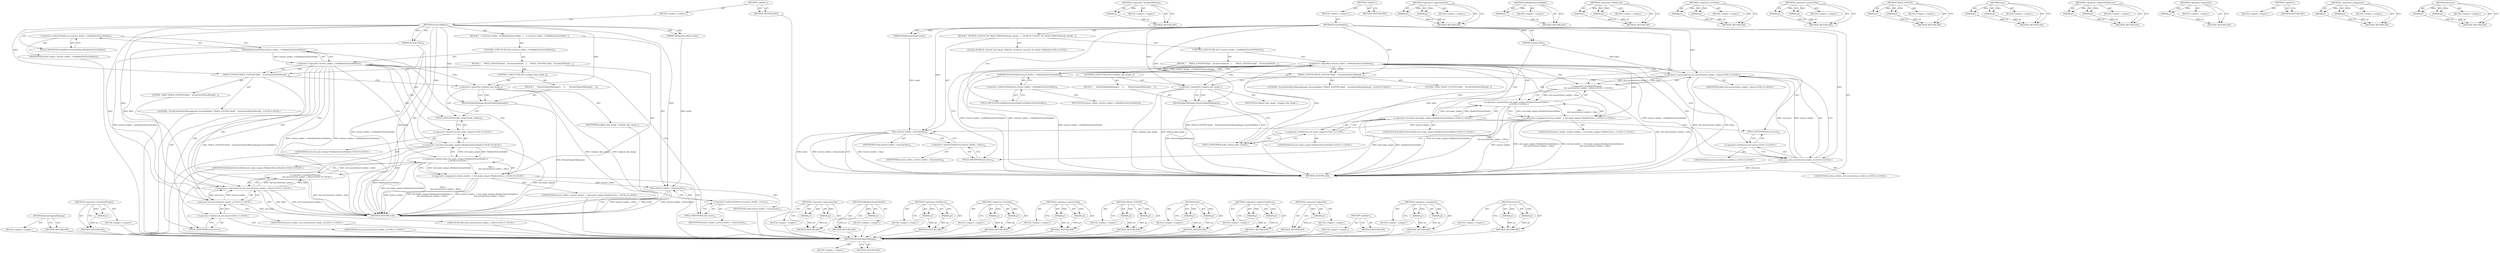 digraph "std.move" {
vulnerable_89 [label=<(METHOD,RetainOriginalSkImage)>];
vulnerable_90 [label=<(BLOCK,&lt;empty&gt;,&lt;empty&gt;)>];
vulnerable_91 [label=<(METHOD_RETURN,ANY)>];
vulnerable_112 [label=<(METHOD,&lt;operator&gt;.bracketedPrimary)>];
vulnerable_113 [label=<(PARAM,p1)>];
vulnerable_114 [label=<(BLOCK,&lt;empty&gt;,&lt;empty&gt;)>];
vulnerable_115 [label=<(METHOD_RETURN,ANY)>];
vulnerable_6 [label=<(METHOD,&lt;global&gt;)<SUB>1</SUB>>];
vulnerable_7 [label=<(BLOCK,&lt;empty&gt;,&lt;empty&gt;)<SUB>1</SUB>>];
vulnerable_8 [label=<(METHOD,EnsureMailbox)<SUB>1</SUB>>];
vulnerable_9 [label=<(PARAM,MailboxSyncMode mode)<SUB>1</SUB>>];
vulnerable_10 [label=<(PARAM,GLenum filter)<SUB>2</SUB>>];
vulnerable_11 [label=<(BLOCK,{
   if (!texture_holder_-&gt;IsMailboxTextureHold...,{
   if (!texture_holder_-&gt;IsMailboxTextureHold...)<SUB>2</SUB>>];
vulnerable_12 [label=<(CONTROL_STRUCTURE,IF,if (!texture_holder_-&gt;IsMailboxTextureHolder()))<SUB>3</SUB>>];
vulnerable_13 [label=<(&lt;operator&gt;.logicalNot,!texture_holder_-&gt;IsMailboxTextureHolder())<SUB>3</SUB>>];
vulnerable_14 [label=<(IsMailboxTextureHolder,texture_holder_-&gt;IsMailboxTextureHolder())<SUB>3</SUB>>];
vulnerable_15 [label=<(&lt;operator&gt;.indirectFieldAccess,texture_holder_-&gt;IsMailboxTextureHolder)<SUB>3</SUB>>];
vulnerable_16 [label=<(IDENTIFIER,texture_holder_,texture_holder_-&gt;IsMailboxTextureHolder())<SUB>3</SUB>>];
vulnerable_17 [label=<(FIELD_IDENTIFIER,IsMailboxTextureHolder,IsMailboxTextureHolder)<SUB>3</SUB>>];
vulnerable_18 [label=<(BLOCK,{
     TRACE_EVENT0(&quot;blink&quot;, &quot;AcceleratedStatic...,{
     TRACE_EVENT0(&quot;blink&quot;, &quot;AcceleratedStatic...)<SUB>3</SUB>>];
vulnerable_19 [label=<(TRACE_EVENT0,TRACE_EVENT0(&quot;blink&quot;, &quot;AcceleratedStaticBitmapI...)<SUB>4</SUB>>];
vulnerable_20 [label=<(LITERAL,&quot;blink&quot;,TRACE_EVENT0(&quot;blink&quot;, &quot;AcceleratedStaticBitmapI...)<SUB>4</SUB>>];
vulnerable_21 [label="<(LITERAL,&quot;AcceleratedStaticBitmapImage::EnsureMailbox&quot;,TRACE_EVENT0(&quot;blink&quot;, &quot;AcceleratedStaticBitmapI...)<SUB>4</SUB>>"];
vulnerable_22 [label=<(CONTROL_STRUCTURE,IF,if (!original_skia_image_))<SUB>6</SUB>>];
vulnerable_23 [label=<(&lt;operator&gt;.logicalNot,!original_skia_image_)<SUB>6</SUB>>];
vulnerable_24 [label=<(IDENTIFIER,original_skia_image_,!original_skia_image_)<SUB>6</SUB>>];
vulnerable_25 [label=<(BLOCK,{
      RetainOriginalSkImage();
    },{
      RetainOriginalSkImage();
    })<SUB>6</SUB>>];
vulnerable_26 [label=<(RetainOriginalSkImage,RetainOriginalSkImage())<SUB>7</SUB>>];
vulnerable_27 [label="<(&lt;operator&gt;.assignment,texture_holder_ = std::make_unique&lt;MailboxTextu...)<SUB>10</SUB>>"];
vulnerable_28 [label="<(IDENTIFIER,texture_holder_,texture_holder_ = std::make_unique&lt;MailboxTextu...)<SUB>10</SUB>>"];
vulnerable_29 [label="<(&lt;operator&gt;.greaterThan,std::make_unique&lt;MailboxTextureHolder&gt;(
       ...)<SUB>10</SUB>>"];
vulnerable_30 [label="<(&lt;operator&gt;.lessThan,std::make_unique&lt;MailboxTextureHolder)<SUB>10</SUB>>"];
vulnerable_31 [label="<(&lt;operator&gt;.fieldAccess,std::make_unique)<SUB>10</SUB>>"];
vulnerable_32 [label="<(IDENTIFIER,std,std::make_unique&lt;MailboxTextureHolder)<SUB>10</SUB>>"];
vulnerable_33 [label=<(FIELD_IDENTIFIER,make_unique,make_unique)<SUB>10</SUB>>];
vulnerable_34 [label="<(IDENTIFIER,MailboxTextureHolder,std::make_unique&lt;MailboxTextureHolder)<SUB>10</SUB>>"];
vulnerable_35 [label="<(&lt;operator&gt;.bracketedPrimary,(
        std::move(texture_holder_), filter))<SUB>10</SUB>>"];
vulnerable_36 [label="<(&lt;operator&gt;.expressionList,std::move(texture_holder_), filter)<SUB>11</SUB>>"];
vulnerable_37 [label="<(std.move,std::move(texture_holder_))<SUB>11</SUB>>"];
vulnerable_38 [label="<(&lt;operator&gt;.fieldAccess,std::move)<SUB>11</SUB>>"];
vulnerable_39 [label="<(IDENTIFIER,std,std::move(texture_holder_))<SUB>11</SUB>>"];
vulnerable_40 [label=<(FIELD_IDENTIFIER,move,move)<SUB>11</SUB>>];
vulnerable_41 [label="<(IDENTIFIER,texture_holder_,std::move(texture_holder_))<SUB>11</SUB>>"];
vulnerable_42 [label="<(IDENTIFIER,filter,std::move(texture_holder_), filter)<SUB>11</SUB>>"];
vulnerable_43 [label=<(Sync,texture_holder_-&gt;Sync(mode))<SUB>13</SUB>>];
vulnerable_44 [label=<(&lt;operator&gt;.indirectFieldAccess,texture_holder_-&gt;Sync)<SUB>13</SUB>>];
vulnerable_45 [label=<(IDENTIFIER,texture_holder_,texture_holder_-&gt;Sync(mode))<SUB>13</SUB>>];
vulnerable_46 [label=<(FIELD_IDENTIFIER,Sync,Sync)<SUB>13</SUB>>];
vulnerable_47 [label=<(IDENTIFIER,mode,texture_holder_-&gt;Sync(mode))<SUB>13</SUB>>];
vulnerable_48 [label=<(METHOD_RETURN,void)<SUB>1</SUB>>];
vulnerable_50 [label=<(METHOD_RETURN,ANY)<SUB>1</SUB>>];
vulnerable_116 [label=<(METHOD,&lt;operator&gt;.expressionList)>];
vulnerable_117 [label=<(PARAM,p1)>];
vulnerable_118 [label=<(PARAM,p2)>];
vulnerable_119 [label=<(BLOCK,&lt;empty&gt;,&lt;empty&gt;)>];
vulnerable_120 [label=<(METHOD_RETURN,ANY)>];
vulnerable_75 [label=<(METHOD,IsMailboxTextureHolder)>];
vulnerable_76 [label=<(PARAM,p1)>];
vulnerable_77 [label=<(BLOCK,&lt;empty&gt;,&lt;empty&gt;)>];
vulnerable_78 [label=<(METHOD_RETURN,ANY)>];
vulnerable_107 [label=<(METHOD,&lt;operator&gt;.fieldAccess)>];
vulnerable_108 [label=<(PARAM,p1)>];
vulnerable_109 [label=<(PARAM,p2)>];
vulnerable_110 [label=<(BLOCK,&lt;empty&gt;,&lt;empty&gt;)>];
vulnerable_111 [label=<(METHOD_RETURN,ANY)>];
vulnerable_102 [label=<(METHOD,&lt;operator&gt;.lessThan)>];
vulnerable_103 [label=<(PARAM,p1)>];
vulnerable_104 [label=<(PARAM,p2)>];
vulnerable_105 [label=<(BLOCK,&lt;empty&gt;,&lt;empty&gt;)>];
vulnerable_106 [label=<(METHOD_RETURN,ANY)>];
vulnerable_97 [label=<(METHOD,&lt;operator&gt;.greaterThan)>];
vulnerable_98 [label=<(PARAM,p1)>];
vulnerable_99 [label=<(PARAM,p2)>];
vulnerable_100 [label=<(BLOCK,&lt;empty&gt;,&lt;empty&gt;)>];
vulnerable_101 [label=<(METHOD_RETURN,ANY)>];
vulnerable_84 [label=<(METHOD,TRACE_EVENT0)>];
vulnerable_85 [label=<(PARAM,p1)>];
vulnerable_86 [label=<(PARAM,p2)>];
vulnerable_87 [label=<(BLOCK,&lt;empty&gt;,&lt;empty&gt;)>];
vulnerable_88 [label=<(METHOD_RETURN,ANY)>];
vulnerable_126 [label=<(METHOD,Sync)>];
vulnerable_127 [label=<(PARAM,p1)>];
vulnerable_128 [label=<(PARAM,p2)>];
vulnerable_129 [label=<(BLOCK,&lt;empty&gt;,&lt;empty&gt;)>];
vulnerable_130 [label=<(METHOD_RETURN,ANY)>];
vulnerable_79 [label=<(METHOD,&lt;operator&gt;.indirectFieldAccess)>];
vulnerable_80 [label=<(PARAM,p1)>];
vulnerable_81 [label=<(PARAM,p2)>];
vulnerable_82 [label=<(BLOCK,&lt;empty&gt;,&lt;empty&gt;)>];
vulnerable_83 [label=<(METHOD_RETURN,ANY)>];
vulnerable_71 [label=<(METHOD,&lt;operator&gt;.logicalNot)>];
vulnerable_72 [label=<(PARAM,p1)>];
vulnerable_73 [label=<(BLOCK,&lt;empty&gt;,&lt;empty&gt;)>];
vulnerable_74 [label=<(METHOD_RETURN,ANY)>];
vulnerable_65 [label=<(METHOD,&lt;global&gt;)<SUB>1</SUB>>];
vulnerable_66 [label=<(BLOCK,&lt;empty&gt;,&lt;empty&gt;)>];
vulnerable_67 [label=<(METHOD_RETURN,ANY)>];
vulnerable_92 [label=<(METHOD,&lt;operator&gt;.assignment)>];
vulnerable_93 [label=<(PARAM,p1)>];
vulnerable_94 [label=<(PARAM,p2)>];
vulnerable_95 [label=<(BLOCK,&lt;empty&gt;,&lt;empty&gt;)>];
vulnerable_96 [label=<(METHOD_RETURN,ANY)>];
vulnerable_121 [label=<(METHOD,std.move)>];
vulnerable_122 [label=<(PARAM,p1)>];
vulnerable_123 [label=<(PARAM,p2)>];
vulnerable_124 [label=<(BLOCK,&lt;empty&gt;,&lt;empty&gt;)>];
vulnerable_125 [label=<(METHOD_RETURN,ANY)>];
fixed_92 [label=<(METHOD,RetainOriginalSkImage)>];
fixed_93 [label=<(BLOCK,&lt;empty&gt;,&lt;empty&gt;)>];
fixed_94 [label=<(METHOD_RETURN,ANY)>];
fixed_115 [label=<(METHOD,&lt;operator&gt;.bracketedPrimary)>];
fixed_116 [label=<(PARAM,p1)>];
fixed_117 [label=<(BLOCK,&lt;empty&gt;,&lt;empty&gt;)>];
fixed_118 [label=<(METHOD_RETURN,ANY)>];
fixed_6 [label=<(METHOD,&lt;global&gt;)<SUB>1</SUB>>];
fixed_7 [label=<(BLOCK,&lt;empty&gt;,&lt;empty&gt;)<SUB>1</SUB>>];
fixed_8 [label=<(METHOD,EnsureMailbox)<SUB>1</SUB>>];
fixed_9 [label=<(PARAM,MailboxSyncMode mode)<SUB>1</SUB>>];
fixed_10 [label=<(PARAM,GLenum filter)<SUB>2</SUB>>];
fixed_11 [label=<(BLOCK,{
  DCHECK_CALLED_ON_VALID_THREAD(thread_checke...,{
  DCHECK_CALLED_ON_VALID_THREAD(thread_checke...)<SUB>2</SUB>>];
fixed_12 [label="<(LOCAL,DCHECK_CALLED_ON_VALID_THREAD : DCHECK_CALLED_ON_VALID_THREAD)<SUB>3</SUB>>"];
fixed_13 [label=<(CONTROL_STRUCTURE,IF,if (!texture_holder_-&gt;IsMailboxTextureHolder()))<SUB>4</SUB>>];
fixed_14 [label=<(&lt;operator&gt;.logicalNot,!texture_holder_-&gt;IsMailboxTextureHolder())<SUB>4</SUB>>];
fixed_15 [label=<(IsMailboxTextureHolder,texture_holder_-&gt;IsMailboxTextureHolder())<SUB>4</SUB>>];
fixed_16 [label=<(&lt;operator&gt;.indirectFieldAccess,texture_holder_-&gt;IsMailboxTextureHolder)<SUB>4</SUB>>];
fixed_17 [label=<(IDENTIFIER,texture_holder_,texture_holder_-&gt;IsMailboxTextureHolder())<SUB>4</SUB>>];
fixed_18 [label=<(FIELD_IDENTIFIER,IsMailboxTextureHolder,IsMailboxTextureHolder)<SUB>4</SUB>>];
fixed_19 [label=<(BLOCK,{
     TRACE_EVENT0(&quot;blink&quot;, &quot;AcceleratedStatic...,{
     TRACE_EVENT0(&quot;blink&quot;, &quot;AcceleratedStatic...)<SUB>4</SUB>>];
fixed_20 [label=<(TRACE_EVENT0,TRACE_EVENT0(&quot;blink&quot;, &quot;AcceleratedStaticBitmapI...)<SUB>5</SUB>>];
fixed_21 [label=<(LITERAL,&quot;blink&quot;,TRACE_EVENT0(&quot;blink&quot;, &quot;AcceleratedStaticBitmapI...)<SUB>5</SUB>>];
fixed_22 [label="<(LITERAL,&quot;AcceleratedStaticBitmapImage::EnsureMailbox&quot;,TRACE_EVENT0(&quot;blink&quot;, &quot;AcceleratedStaticBitmapI...)<SUB>5</SUB>>"];
fixed_23 [label=<(CONTROL_STRUCTURE,IF,if (!original_skia_image_))<SUB>7</SUB>>];
fixed_24 [label=<(&lt;operator&gt;.logicalNot,!original_skia_image_)<SUB>7</SUB>>];
fixed_25 [label=<(IDENTIFIER,original_skia_image_,!original_skia_image_)<SUB>7</SUB>>];
fixed_26 [label=<(BLOCK,{
      RetainOriginalSkImage();
    },{
      RetainOriginalSkImage();
    })<SUB>7</SUB>>];
fixed_27 [label=<(RetainOriginalSkImage,RetainOriginalSkImage())<SUB>8</SUB>>];
fixed_28 [label="<(&lt;operator&gt;.assignment,texture_holder_ = std::make_unique&lt;MailboxTextu...)<SUB>11</SUB>>"];
fixed_29 [label="<(IDENTIFIER,texture_holder_,texture_holder_ = std::make_unique&lt;MailboxTextu...)<SUB>11</SUB>>"];
fixed_30 [label="<(&lt;operator&gt;.greaterThan,std::make_unique&lt;MailboxTextureHolder&gt;(
       ...)<SUB>11</SUB>>"];
fixed_31 [label="<(&lt;operator&gt;.lessThan,std::make_unique&lt;MailboxTextureHolder)<SUB>11</SUB>>"];
fixed_32 [label="<(&lt;operator&gt;.fieldAccess,std::make_unique)<SUB>11</SUB>>"];
fixed_33 [label="<(IDENTIFIER,std,std::make_unique&lt;MailboxTextureHolder)<SUB>11</SUB>>"];
fixed_34 [label=<(FIELD_IDENTIFIER,make_unique,make_unique)<SUB>11</SUB>>];
fixed_35 [label="<(IDENTIFIER,MailboxTextureHolder,std::make_unique&lt;MailboxTextureHolder)<SUB>11</SUB>>"];
fixed_36 [label="<(&lt;operator&gt;.bracketedPrimary,(
        std::move(texture_holder_), filter))<SUB>11</SUB>>"];
fixed_37 [label="<(&lt;operator&gt;.expressionList,std::move(texture_holder_), filter)<SUB>12</SUB>>"];
fixed_38 [label="<(std.move,std::move(texture_holder_))<SUB>12</SUB>>"];
fixed_39 [label="<(&lt;operator&gt;.fieldAccess,std::move)<SUB>12</SUB>>"];
fixed_40 [label="<(IDENTIFIER,std,std::move(texture_holder_))<SUB>12</SUB>>"];
fixed_41 [label=<(FIELD_IDENTIFIER,move,move)<SUB>12</SUB>>];
fixed_42 [label="<(IDENTIFIER,texture_holder_,std::move(texture_holder_))<SUB>12</SUB>>"];
fixed_43 [label="<(IDENTIFIER,filter,std::move(texture_holder_), filter)<SUB>12</SUB>>"];
fixed_44 [label=<(Sync,texture_holder_-&gt;Sync(mode))<SUB>14</SUB>>];
fixed_45 [label=<(&lt;operator&gt;.indirectFieldAccess,texture_holder_-&gt;Sync)<SUB>14</SUB>>];
fixed_46 [label=<(IDENTIFIER,texture_holder_,texture_holder_-&gt;Sync(mode))<SUB>14</SUB>>];
fixed_47 [label=<(FIELD_IDENTIFIER,Sync,Sync)<SUB>14</SUB>>];
fixed_48 [label=<(IDENTIFIER,mode,texture_holder_-&gt;Sync(mode))<SUB>14</SUB>>];
fixed_49 [label=<(METHOD_RETURN,void)<SUB>1</SUB>>];
fixed_51 [label=<(METHOD_RETURN,ANY)<SUB>1</SUB>>];
fixed_119 [label=<(METHOD,&lt;operator&gt;.expressionList)>];
fixed_120 [label=<(PARAM,p1)>];
fixed_121 [label=<(PARAM,p2)>];
fixed_122 [label=<(BLOCK,&lt;empty&gt;,&lt;empty&gt;)>];
fixed_123 [label=<(METHOD_RETURN,ANY)>];
fixed_78 [label=<(METHOD,IsMailboxTextureHolder)>];
fixed_79 [label=<(PARAM,p1)>];
fixed_80 [label=<(BLOCK,&lt;empty&gt;,&lt;empty&gt;)>];
fixed_81 [label=<(METHOD_RETURN,ANY)>];
fixed_110 [label=<(METHOD,&lt;operator&gt;.fieldAccess)>];
fixed_111 [label=<(PARAM,p1)>];
fixed_112 [label=<(PARAM,p2)>];
fixed_113 [label=<(BLOCK,&lt;empty&gt;,&lt;empty&gt;)>];
fixed_114 [label=<(METHOD_RETURN,ANY)>];
fixed_105 [label=<(METHOD,&lt;operator&gt;.lessThan)>];
fixed_106 [label=<(PARAM,p1)>];
fixed_107 [label=<(PARAM,p2)>];
fixed_108 [label=<(BLOCK,&lt;empty&gt;,&lt;empty&gt;)>];
fixed_109 [label=<(METHOD_RETURN,ANY)>];
fixed_100 [label=<(METHOD,&lt;operator&gt;.greaterThan)>];
fixed_101 [label=<(PARAM,p1)>];
fixed_102 [label=<(PARAM,p2)>];
fixed_103 [label=<(BLOCK,&lt;empty&gt;,&lt;empty&gt;)>];
fixed_104 [label=<(METHOD_RETURN,ANY)>];
fixed_87 [label=<(METHOD,TRACE_EVENT0)>];
fixed_88 [label=<(PARAM,p1)>];
fixed_89 [label=<(PARAM,p2)>];
fixed_90 [label=<(BLOCK,&lt;empty&gt;,&lt;empty&gt;)>];
fixed_91 [label=<(METHOD_RETURN,ANY)>];
fixed_129 [label=<(METHOD,Sync)>];
fixed_130 [label=<(PARAM,p1)>];
fixed_131 [label=<(PARAM,p2)>];
fixed_132 [label=<(BLOCK,&lt;empty&gt;,&lt;empty&gt;)>];
fixed_133 [label=<(METHOD_RETURN,ANY)>];
fixed_82 [label=<(METHOD,&lt;operator&gt;.indirectFieldAccess)>];
fixed_83 [label=<(PARAM,p1)>];
fixed_84 [label=<(PARAM,p2)>];
fixed_85 [label=<(BLOCK,&lt;empty&gt;,&lt;empty&gt;)>];
fixed_86 [label=<(METHOD_RETURN,ANY)>];
fixed_74 [label=<(METHOD,&lt;operator&gt;.logicalNot)>];
fixed_75 [label=<(PARAM,p1)>];
fixed_76 [label=<(BLOCK,&lt;empty&gt;,&lt;empty&gt;)>];
fixed_77 [label=<(METHOD_RETURN,ANY)>];
fixed_68 [label=<(METHOD,&lt;global&gt;)<SUB>1</SUB>>];
fixed_69 [label=<(BLOCK,&lt;empty&gt;,&lt;empty&gt;)>];
fixed_70 [label=<(METHOD_RETURN,ANY)>];
fixed_95 [label=<(METHOD,&lt;operator&gt;.assignment)>];
fixed_96 [label=<(PARAM,p1)>];
fixed_97 [label=<(PARAM,p2)>];
fixed_98 [label=<(BLOCK,&lt;empty&gt;,&lt;empty&gt;)>];
fixed_99 [label=<(METHOD_RETURN,ANY)>];
fixed_124 [label=<(METHOD,std.move)>];
fixed_125 [label=<(PARAM,p1)>];
fixed_126 [label=<(PARAM,p2)>];
fixed_127 [label=<(BLOCK,&lt;empty&gt;,&lt;empty&gt;)>];
fixed_128 [label=<(METHOD_RETURN,ANY)>];
vulnerable_89 -> vulnerable_90  [key=0, label="AST: "];
vulnerable_89 -> vulnerable_91  [key=0, label="AST: "];
vulnerable_89 -> vulnerable_91  [key=1, label="CFG: "];
vulnerable_90 -> fixed_92  [key=0];
vulnerable_91 -> fixed_92  [key=0];
vulnerable_112 -> vulnerable_113  [key=0, label="AST: "];
vulnerable_112 -> vulnerable_113  [key=1, label="DDG: "];
vulnerable_112 -> vulnerable_114  [key=0, label="AST: "];
vulnerable_112 -> vulnerable_115  [key=0, label="AST: "];
vulnerable_112 -> vulnerable_115  [key=1, label="CFG: "];
vulnerable_113 -> vulnerable_115  [key=0, label="DDG: p1"];
vulnerable_114 -> fixed_92  [key=0];
vulnerable_115 -> fixed_92  [key=0];
vulnerable_6 -> vulnerable_7  [key=0, label="AST: "];
vulnerable_6 -> vulnerable_50  [key=0, label="AST: "];
vulnerable_6 -> vulnerable_50  [key=1, label="CFG: "];
vulnerable_7 -> vulnerable_8  [key=0, label="AST: "];
vulnerable_8 -> vulnerable_9  [key=0, label="AST: "];
vulnerable_8 -> vulnerable_9  [key=1, label="DDG: "];
vulnerable_8 -> vulnerable_10  [key=0, label="AST: "];
vulnerable_8 -> vulnerable_10  [key=1, label="DDG: "];
vulnerable_8 -> vulnerable_11  [key=0, label="AST: "];
vulnerable_8 -> vulnerable_48  [key=0, label="AST: "];
vulnerable_8 -> vulnerable_17  [key=0, label="CFG: "];
vulnerable_8 -> vulnerable_43  [key=0, label="DDG: "];
vulnerable_8 -> vulnerable_19  [key=0, label="DDG: "];
vulnerable_8 -> vulnerable_23  [key=0, label="DDG: "];
vulnerable_8 -> vulnerable_26  [key=0, label="DDG: "];
vulnerable_8 -> vulnerable_30  [key=0, label="DDG: "];
vulnerable_8 -> vulnerable_36  [key=0, label="DDG: "];
vulnerable_8 -> vulnerable_37  [key=0, label="DDG: "];
vulnerable_9 -> vulnerable_43  [key=0, label="DDG: mode"];
vulnerable_10 -> vulnerable_48  [key=0, label="DDG: filter"];
vulnerable_10 -> vulnerable_36  [key=0, label="DDG: filter"];
vulnerable_11 -> vulnerable_12  [key=0, label="AST: "];
vulnerable_11 -> vulnerable_43  [key=0, label="AST: "];
vulnerable_12 -> vulnerable_13  [key=0, label="AST: "];
vulnerable_12 -> vulnerable_18  [key=0, label="AST: "];
vulnerable_13 -> vulnerable_14  [key=0, label="AST: "];
vulnerable_13 -> vulnerable_19  [key=0, label="CFG: "];
vulnerable_13 -> vulnerable_19  [key=1, label="CDG: "];
vulnerable_13 -> vulnerable_46  [key=0, label="CFG: "];
vulnerable_13 -> vulnerable_48  [key=0, label="DDG: texture_holder_-&gt;IsMailboxTextureHolder()"];
vulnerable_13 -> vulnerable_48  [key=1, label="DDG: !texture_holder_-&gt;IsMailboxTextureHolder()"];
vulnerable_13 -> vulnerable_40  [key=0, label="CDG: "];
vulnerable_13 -> vulnerable_30  [key=0, label="CDG: "];
vulnerable_13 -> vulnerable_29  [key=0, label="CDG: "];
vulnerable_13 -> vulnerable_33  [key=0, label="CDG: "];
vulnerable_13 -> vulnerable_23  [key=0, label="CDG: "];
vulnerable_13 -> vulnerable_36  [key=0, label="CDG: "];
vulnerable_13 -> vulnerable_35  [key=0, label="CDG: "];
vulnerable_13 -> vulnerable_37  [key=0, label="CDG: "];
vulnerable_13 -> vulnerable_38  [key=0, label="CDG: "];
vulnerable_13 -> vulnerable_27  [key=0, label="CDG: "];
vulnerable_13 -> vulnerable_31  [key=0, label="CDG: "];
vulnerable_14 -> vulnerable_15  [key=0, label="AST: "];
vulnerable_14 -> vulnerable_13  [key=0, label="CFG: "];
vulnerable_14 -> vulnerable_13  [key=1, label="DDG: texture_holder_-&gt;IsMailboxTextureHolder"];
vulnerable_14 -> vulnerable_48  [key=0, label="DDG: texture_holder_-&gt;IsMailboxTextureHolder"];
vulnerable_14 -> vulnerable_37  [key=0, label="DDG: texture_holder_-&gt;IsMailboxTextureHolder"];
vulnerable_15 -> vulnerable_16  [key=0, label="AST: "];
vulnerable_15 -> vulnerable_17  [key=0, label="AST: "];
vulnerable_15 -> vulnerable_14  [key=0, label="CFG: "];
vulnerable_16 -> fixed_92  [key=0];
vulnerable_17 -> vulnerable_15  [key=0, label="CFG: "];
vulnerable_18 -> vulnerable_19  [key=0, label="AST: "];
vulnerable_18 -> vulnerable_22  [key=0, label="AST: "];
vulnerable_18 -> vulnerable_27  [key=0, label="AST: "];
vulnerable_19 -> vulnerable_20  [key=0, label="AST: "];
vulnerable_19 -> vulnerable_21  [key=0, label="AST: "];
vulnerable_19 -> vulnerable_23  [key=0, label="CFG: "];
vulnerable_19 -> vulnerable_48  [key=0, label="DDG: TRACE_EVENT0(&quot;blink&quot;, &quot;AcceleratedStaticBitmapImage::EnsureMailbox&quot;)"];
vulnerable_20 -> fixed_92  [key=0];
vulnerable_21 -> fixed_92  [key=0];
vulnerable_22 -> vulnerable_23  [key=0, label="AST: "];
vulnerable_22 -> vulnerable_25  [key=0, label="AST: "];
vulnerable_23 -> vulnerable_24  [key=0, label="AST: "];
vulnerable_23 -> vulnerable_26  [key=0, label="CFG: "];
vulnerable_23 -> vulnerable_26  [key=1, label="CDG: "];
vulnerable_23 -> vulnerable_33  [key=0, label="CFG: "];
vulnerable_23 -> vulnerable_48  [key=0, label="DDG: !original_skia_image_"];
vulnerable_23 -> vulnerable_48  [key=1, label="DDG: original_skia_image_"];
vulnerable_24 -> fixed_92  [key=0];
vulnerable_25 -> vulnerable_26  [key=0, label="AST: "];
vulnerable_26 -> vulnerable_33  [key=0, label="CFG: "];
vulnerable_26 -> vulnerable_48  [key=0, label="DDG: RetainOriginalSkImage()"];
vulnerable_27 -> vulnerable_28  [key=0, label="AST: "];
vulnerable_27 -> vulnerable_29  [key=0, label="AST: "];
vulnerable_27 -> vulnerable_46  [key=0, label="CFG: "];
vulnerable_27 -> vulnerable_48  [key=0, label="DDG: texture_holder_"];
vulnerable_27 -> vulnerable_48  [key=1, label="DDG: std::make_unique&lt;MailboxTextureHolder&gt;(
        std::move(texture_holder_), filter)"];
vulnerable_27 -> vulnerable_48  [key=2, label="DDG: texture_holder_ = std::make_unique&lt;MailboxTextureHolder&gt;(
        std::move(texture_holder_), filter)"];
vulnerable_27 -> vulnerable_43  [key=0, label="DDG: texture_holder_"];
vulnerable_28 -> fixed_92  [key=0];
vulnerable_29 -> vulnerable_30  [key=0, label="AST: "];
vulnerable_29 -> vulnerable_35  [key=0, label="AST: "];
vulnerable_29 -> vulnerable_27  [key=0, label="CFG: "];
vulnerable_29 -> vulnerable_27  [key=1, label="DDG: std::make_unique&lt;MailboxTextureHolder"];
vulnerable_29 -> vulnerable_27  [key=2, label="DDG: (
        std::move(texture_holder_), filter)"];
vulnerable_29 -> vulnerable_48  [key=0, label="DDG: std::make_unique&lt;MailboxTextureHolder"];
vulnerable_29 -> vulnerable_48  [key=1, label="DDG: (
        std::move(texture_holder_), filter)"];
vulnerable_30 -> vulnerable_31  [key=0, label="AST: "];
vulnerable_30 -> vulnerable_34  [key=0, label="AST: "];
vulnerable_30 -> vulnerable_40  [key=0, label="CFG: "];
vulnerable_30 -> vulnerable_48  [key=0, label="DDG: std::make_unique"];
vulnerable_30 -> vulnerable_48  [key=1, label="DDG: MailboxTextureHolder"];
vulnerable_30 -> vulnerable_29  [key=0, label="DDG: std::make_unique"];
vulnerable_30 -> vulnerable_29  [key=1, label="DDG: MailboxTextureHolder"];
vulnerable_31 -> vulnerable_32  [key=0, label="AST: "];
vulnerable_31 -> vulnerable_33  [key=0, label="AST: "];
vulnerable_31 -> vulnerable_30  [key=0, label="CFG: "];
vulnerable_32 -> fixed_92  [key=0];
vulnerable_33 -> vulnerable_31  [key=0, label="CFG: "];
vulnerable_34 -> fixed_92  [key=0];
vulnerable_35 -> vulnerable_36  [key=0, label="AST: "];
vulnerable_35 -> vulnerable_29  [key=0, label="CFG: "];
vulnerable_35 -> vulnerable_29  [key=1, label="DDG: std::move(texture_holder_), filter"];
vulnerable_35 -> vulnerable_48  [key=0, label="DDG: std::move(texture_holder_), filter"];
vulnerable_36 -> vulnerable_37  [key=0, label="AST: "];
vulnerable_36 -> vulnerable_42  [key=0, label="AST: "];
vulnerable_36 -> vulnerable_35  [key=0, label="CFG: "];
vulnerable_36 -> vulnerable_35  [key=1, label="DDG: std::move(texture_holder_)"];
vulnerable_36 -> vulnerable_35  [key=2, label="DDG: filter"];
vulnerable_36 -> vulnerable_48  [key=0, label="DDG: std::move(texture_holder_)"];
vulnerable_36 -> vulnerable_48  [key=1, label="DDG: filter"];
vulnerable_37 -> vulnerable_38  [key=0, label="AST: "];
vulnerable_37 -> vulnerable_41  [key=0, label="AST: "];
vulnerable_37 -> vulnerable_36  [key=0, label="CFG: "];
vulnerable_37 -> vulnerable_36  [key=1, label="DDG: std::move"];
vulnerable_37 -> vulnerable_36  [key=2, label="DDG: texture_holder_"];
vulnerable_37 -> vulnerable_48  [key=0, label="DDG: std::move"];
vulnerable_38 -> vulnerable_39  [key=0, label="AST: "];
vulnerable_38 -> vulnerable_40  [key=0, label="AST: "];
vulnerable_38 -> vulnerable_37  [key=0, label="CFG: "];
vulnerable_39 -> fixed_92  [key=0];
vulnerable_40 -> vulnerable_38  [key=0, label="CFG: "];
vulnerable_41 -> fixed_92  [key=0];
vulnerable_42 -> fixed_92  [key=0];
vulnerable_43 -> vulnerable_44  [key=0, label="AST: "];
vulnerable_43 -> vulnerable_47  [key=0, label="AST: "];
vulnerable_43 -> vulnerable_48  [key=0, label="CFG: "];
vulnerable_43 -> vulnerable_48  [key=1, label="DDG: texture_holder_-&gt;Sync"];
vulnerable_43 -> vulnerable_48  [key=2, label="DDG: mode"];
vulnerable_43 -> vulnerable_48  [key=3, label="DDG: texture_holder_-&gt;Sync(mode)"];
vulnerable_44 -> vulnerable_45  [key=0, label="AST: "];
vulnerable_44 -> vulnerable_46  [key=0, label="AST: "];
vulnerable_44 -> vulnerable_43  [key=0, label="CFG: "];
vulnerable_45 -> fixed_92  [key=0];
vulnerable_46 -> vulnerable_44  [key=0, label="CFG: "];
vulnerable_47 -> fixed_92  [key=0];
vulnerable_48 -> fixed_92  [key=0];
vulnerable_50 -> fixed_92  [key=0];
vulnerable_116 -> vulnerable_117  [key=0, label="AST: "];
vulnerable_116 -> vulnerable_117  [key=1, label="DDG: "];
vulnerable_116 -> vulnerable_119  [key=0, label="AST: "];
vulnerable_116 -> vulnerable_118  [key=0, label="AST: "];
vulnerable_116 -> vulnerable_118  [key=1, label="DDG: "];
vulnerable_116 -> vulnerable_120  [key=0, label="AST: "];
vulnerable_116 -> vulnerable_120  [key=1, label="CFG: "];
vulnerable_117 -> vulnerable_120  [key=0, label="DDG: p1"];
vulnerable_118 -> vulnerable_120  [key=0, label="DDG: p2"];
vulnerable_119 -> fixed_92  [key=0];
vulnerable_120 -> fixed_92  [key=0];
vulnerable_75 -> vulnerable_76  [key=0, label="AST: "];
vulnerable_75 -> vulnerable_76  [key=1, label="DDG: "];
vulnerable_75 -> vulnerable_77  [key=0, label="AST: "];
vulnerable_75 -> vulnerable_78  [key=0, label="AST: "];
vulnerable_75 -> vulnerable_78  [key=1, label="CFG: "];
vulnerable_76 -> vulnerable_78  [key=0, label="DDG: p1"];
vulnerable_77 -> fixed_92  [key=0];
vulnerable_78 -> fixed_92  [key=0];
vulnerable_107 -> vulnerable_108  [key=0, label="AST: "];
vulnerable_107 -> vulnerable_108  [key=1, label="DDG: "];
vulnerable_107 -> vulnerable_110  [key=0, label="AST: "];
vulnerable_107 -> vulnerable_109  [key=0, label="AST: "];
vulnerable_107 -> vulnerable_109  [key=1, label="DDG: "];
vulnerable_107 -> vulnerable_111  [key=0, label="AST: "];
vulnerable_107 -> vulnerable_111  [key=1, label="CFG: "];
vulnerable_108 -> vulnerable_111  [key=0, label="DDG: p1"];
vulnerable_109 -> vulnerable_111  [key=0, label="DDG: p2"];
vulnerable_110 -> fixed_92  [key=0];
vulnerable_111 -> fixed_92  [key=0];
vulnerable_102 -> vulnerable_103  [key=0, label="AST: "];
vulnerable_102 -> vulnerable_103  [key=1, label="DDG: "];
vulnerable_102 -> vulnerable_105  [key=0, label="AST: "];
vulnerable_102 -> vulnerable_104  [key=0, label="AST: "];
vulnerable_102 -> vulnerable_104  [key=1, label="DDG: "];
vulnerable_102 -> vulnerable_106  [key=0, label="AST: "];
vulnerable_102 -> vulnerable_106  [key=1, label="CFG: "];
vulnerable_103 -> vulnerable_106  [key=0, label="DDG: p1"];
vulnerable_104 -> vulnerable_106  [key=0, label="DDG: p2"];
vulnerable_105 -> fixed_92  [key=0];
vulnerable_106 -> fixed_92  [key=0];
vulnerable_97 -> vulnerable_98  [key=0, label="AST: "];
vulnerable_97 -> vulnerable_98  [key=1, label="DDG: "];
vulnerable_97 -> vulnerable_100  [key=0, label="AST: "];
vulnerable_97 -> vulnerable_99  [key=0, label="AST: "];
vulnerable_97 -> vulnerable_99  [key=1, label="DDG: "];
vulnerable_97 -> vulnerable_101  [key=0, label="AST: "];
vulnerable_97 -> vulnerable_101  [key=1, label="CFG: "];
vulnerable_98 -> vulnerable_101  [key=0, label="DDG: p1"];
vulnerable_99 -> vulnerable_101  [key=0, label="DDG: p2"];
vulnerable_100 -> fixed_92  [key=0];
vulnerable_101 -> fixed_92  [key=0];
vulnerable_84 -> vulnerable_85  [key=0, label="AST: "];
vulnerable_84 -> vulnerable_85  [key=1, label="DDG: "];
vulnerable_84 -> vulnerable_87  [key=0, label="AST: "];
vulnerable_84 -> vulnerable_86  [key=0, label="AST: "];
vulnerable_84 -> vulnerable_86  [key=1, label="DDG: "];
vulnerable_84 -> vulnerable_88  [key=0, label="AST: "];
vulnerable_84 -> vulnerable_88  [key=1, label="CFG: "];
vulnerable_85 -> vulnerable_88  [key=0, label="DDG: p1"];
vulnerable_86 -> vulnerable_88  [key=0, label="DDG: p2"];
vulnerable_87 -> fixed_92  [key=0];
vulnerable_88 -> fixed_92  [key=0];
vulnerable_126 -> vulnerable_127  [key=0, label="AST: "];
vulnerable_126 -> vulnerable_127  [key=1, label="DDG: "];
vulnerable_126 -> vulnerable_129  [key=0, label="AST: "];
vulnerable_126 -> vulnerable_128  [key=0, label="AST: "];
vulnerable_126 -> vulnerable_128  [key=1, label="DDG: "];
vulnerable_126 -> vulnerable_130  [key=0, label="AST: "];
vulnerable_126 -> vulnerable_130  [key=1, label="CFG: "];
vulnerable_127 -> vulnerable_130  [key=0, label="DDG: p1"];
vulnerable_128 -> vulnerable_130  [key=0, label="DDG: p2"];
vulnerable_129 -> fixed_92  [key=0];
vulnerable_130 -> fixed_92  [key=0];
vulnerable_79 -> vulnerable_80  [key=0, label="AST: "];
vulnerable_79 -> vulnerable_80  [key=1, label="DDG: "];
vulnerable_79 -> vulnerable_82  [key=0, label="AST: "];
vulnerable_79 -> vulnerable_81  [key=0, label="AST: "];
vulnerable_79 -> vulnerable_81  [key=1, label="DDG: "];
vulnerable_79 -> vulnerable_83  [key=0, label="AST: "];
vulnerable_79 -> vulnerable_83  [key=1, label="CFG: "];
vulnerable_80 -> vulnerable_83  [key=0, label="DDG: p1"];
vulnerable_81 -> vulnerable_83  [key=0, label="DDG: p2"];
vulnerable_82 -> fixed_92  [key=0];
vulnerable_83 -> fixed_92  [key=0];
vulnerable_71 -> vulnerable_72  [key=0, label="AST: "];
vulnerable_71 -> vulnerable_72  [key=1, label="DDG: "];
vulnerable_71 -> vulnerable_73  [key=0, label="AST: "];
vulnerable_71 -> vulnerable_74  [key=0, label="AST: "];
vulnerable_71 -> vulnerable_74  [key=1, label="CFG: "];
vulnerable_72 -> vulnerable_74  [key=0, label="DDG: p1"];
vulnerable_73 -> fixed_92  [key=0];
vulnerable_74 -> fixed_92  [key=0];
vulnerable_65 -> vulnerable_66  [key=0, label="AST: "];
vulnerable_65 -> vulnerable_67  [key=0, label="AST: "];
vulnerable_65 -> vulnerable_67  [key=1, label="CFG: "];
vulnerable_66 -> fixed_92  [key=0];
vulnerable_67 -> fixed_92  [key=0];
vulnerable_92 -> vulnerable_93  [key=0, label="AST: "];
vulnerable_92 -> vulnerable_93  [key=1, label="DDG: "];
vulnerable_92 -> vulnerable_95  [key=0, label="AST: "];
vulnerable_92 -> vulnerable_94  [key=0, label="AST: "];
vulnerable_92 -> vulnerable_94  [key=1, label="DDG: "];
vulnerable_92 -> vulnerable_96  [key=0, label="AST: "];
vulnerable_92 -> vulnerable_96  [key=1, label="CFG: "];
vulnerable_93 -> vulnerable_96  [key=0, label="DDG: p1"];
vulnerable_94 -> vulnerable_96  [key=0, label="DDG: p2"];
vulnerable_95 -> fixed_92  [key=0];
vulnerable_96 -> fixed_92  [key=0];
vulnerable_121 -> vulnerable_122  [key=0, label="AST: "];
vulnerable_121 -> vulnerable_122  [key=1, label="DDG: "];
vulnerable_121 -> vulnerable_124  [key=0, label="AST: "];
vulnerable_121 -> vulnerable_123  [key=0, label="AST: "];
vulnerable_121 -> vulnerable_123  [key=1, label="DDG: "];
vulnerable_121 -> vulnerable_125  [key=0, label="AST: "];
vulnerable_121 -> vulnerable_125  [key=1, label="CFG: "];
vulnerable_122 -> vulnerable_125  [key=0, label="DDG: p1"];
vulnerable_123 -> vulnerable_125  [key=0, label="DDG: p2"];
vulnerable_124 -> fixed_92  [key=0];
vulnerable_125 -> fixed_92  [key=0];
fixed_92 -> fixed_93  [key=0, label="AST: "];
fixed_92 -> fixed_94  [key=0, label="AST: "];
fixed_92 -> fixed_94  [key=1, label="CFG: "];
fixed_115 -> fixed_116  [key=0, label="AST: "];
fixed_115 -> fixed_116  [key=1, label="DDG: "];
fixed_115 -> fixed_117  [key=0, label="AST: "];
fixed_115 -> fixed_118  [key=0, label="AST: "];
fixed_115 -> fixed_118  [key=1, label="CFG: "];
fixed_116 -> fixed_118  [key=0, label="DDG: p1"];
fixed_6 -> fixed_7  [key=0, label="AST: "];
fixed_6 -> fixed_51  [key=0, label="AST: "];
fixed_6 -> fixed_51  [key=1, label="CFG: "];
fixed_7 -> fixed_8  [key=0, label="AST: "];
fixed_8 -> fixed_9  [key=0, label="AST: "];
fixed_8 -> fixed_9  [key=1, label="DDG: "];
fixed_8 -> fixed_10  [key=0, label="AST: "];
fixed_8 -> fixed_10  [key=1, label="DDG: "];
fixed_8 -> fixed_11  [key=0, label="AST: "];
fixed_8 -> fixed_49  [key=0, label="AST: "];
fixed_8 -> fixed_18  [key=0, label="CFG: "];
fixed_8 -> fixed_44  [key=0, label="DDG: "];
fixed_8 -> fixed_20  [key=0, label="DDG: "];
fixed_8 -> fixed_24  [key=0, label="DDG: "];
fixed_8 -> fixed_27  [key=0, label="DDG: "];
fixed_8 -> fixed_31  [key=0, label="DDG: "];
fixed_8 -> fixed_37  [key=0, label="DDG: "];
fixed_8 -> fixed_38  [key=0, label="DDG: "];
fixed_9 -> fixed_44  [key=0, label="DDG: mode"];
fixed_10 -> fixed_49  [key=0, label="DDG: filter"];
fixed_10 -> fixed_37  [key=0, label="DDG: filter"];
fixed_11 -> fixed_12  [key=0, label="AST: "];
fixed_11 -> fixed_13  [key=0, label="AST: "];
fixed_11 -> fixed_44  [key=0, label="AST: "];
fixed_13 -> fixed_14  [key=0, label="AST: "];
fixed_13 -> fixed_19  [key=0, label="AST: "];
fixed_14 -> fixed_15  [key=0, label="AST: "];
fixed_14 -> fixed_20  [key=0, label="CFG: "];
fixed_14 -> fixed_20  [key=1, label="CDG: "];
fixed_14 -> fixed_47  [key=0, label="CFG: "];
fixed_14 -> fixed_49  [key=0, label="DDG: texture_holder_-&gt;IsMailboxTextureHolder()"];
fixed_14 -> fixed_49  [key=1, label="DDG: !texture_holder_-&gt;IsMailboxTextureHolder()"];
fixed_14 -> fixed_24  [key=0, label="CDG: "];
fixed_14 -> fixed_30  [key=0, label="CDG: "];
fixed_14 -> fixed_34  [key=0, label="CDG: "];
fixed_14 -> fixed_32  [key=0, label="CDG: "];
fixed_14 -> fixed_28  [key=0, label="CDG: "];
fixed_14 -> fixed_36  [key=0, label="CDG: "];
fixed_14 -> fixed_37  [key=0, label="CDG: "];
fixed_14 -> fixed_38  [key=0, label="CDG: "];
fixed_14 -> fixed_41  [key=0, label="CDG: "];
fixed_14 -> fixed_39  [key=0, label="CDG: "];
fixed_14 -> fixed_31  [key=0, label="CDG: "];
fixed_15 -> fixed_16  [key=0, label="AST: "];
fixed_15 -> fixed_14  [key=0, label="CFG: "];
fixed_15 -> fixed_14  [key=1, label="DDG: texture_holder_-&gt;IsMailboxTextureHolder"];
fixed_15 -> fixed_49  [key=0, label="DDG: texture_holder_-&gt;IsMailboxTextureHolder"];
fixed_15 -> fixed_38  [key=0, label="DDG: texture_holder_-&gt;IsMailboxTextureHolder"];
fixed_16 -> fixed_17  [key=0, label="AST: "];
fixed_16 -> fixed_18  [key=0, label="AST: "];
fixed_16 -> fixed_15  [key=0, label="CFG: "];
fixed_18 -> fixed_16  [key=0, label="CFG: "];
fixed_19 -> fixed_20  [key=0, label="AST: "];
fixed_19 -> fixed_23  [key=0, label="AST: "];
fixed_19 -> fixed_28  [key=0, label="AST: "];
fixed_20 -> fixed_21  [key=0, label="AST: "];
fixed_20 -> fixed_22  [key=0, label="AST: "];
fixed_20 -> fixed_24  [key=0, label="CFG: "];
fixed_20 -> fixed_49  [key=0, label="DDG: TRACE_EVENT0(&quot;blink&quot;, &quot;AcceleratedStaticBitmapImage::EnsureMailbox&quot;)"];
fixed_23 -> fixed_24  [key=0, label="AST: "];
fixed_23 -> fixed_26  [key=0, label="AST: "];
fixed_24 -> fixed_25  [key=0, label="AST: "];
fixed_24 -> fixed_27  [key=0, label="CFG: "];
fixed_24 -> fixed_27  [key=1, label="CDG: "];
fixed_24 -> fixed_34  [key=0, label="CFG: "];
fixed_24 -> fixed_49  [key=0, label="DDG: !original_skia_image_"];
fixed_24 -> fixed_49  [key=1, label="DDG: original_skia_image_"];
fixed_26 -> fixed_27  [key=0, label="AST: "];
fixed_27 -> fixed_34  [key=0, label="CFG: "];
fixed_27 -> fixed_49  [key=0, label="DDG: RetainOriginalSkImage()"];
fixed_28 -> fixed_29  [key=0, label="AST: "];
fixed_28 -> fixed_30  [key=0, label="AST: "];
fixed_28 -> fixed_47  [key=0, label="CFG: "];
fixed_28 -> fixed_49  [key=0, label="DDG: texture_holder_"];
fixed_28 -> fixed_49  [key=1, label="DDG: std::make_unique&lt;MailboxTextureHolder&gt;(
        std::move(texture_holder_), filter)"];
fixed_28 -> fixed_49  [key=2, label="DDG: texture_holder_ = std::make_unique&lt;MailboxTextureHolder&gt;(
        std::move(texture_holder_), filter)"];
fixed_28 -> fixed_44  [key=0, label="DDG: texture_holder_"];
fixed_30 -> fixed_31  [key=0, label="AST: "];
fixed_30 -> fixed_36  [key=0, label="AST: "];
fixed_30 -> fixed_28  [key=0, label="CFG: "];
fixed_30 -> fixed_28  [key=1, label="DDG: std::make_unique&lt;MailboxTextureHolder"];
fixed_30 -> fixed_28  [key=2, label="DDG: (
        std::move(texture_holder_), filter)"];
fixed_30 -> fixed_49  [key=0, label="DDG: std::make_unique&lt;MailboxTextureHolder"];
fixed_30 -> fixed_49  [key=1, label="DDG: (
        std::move(texture_holder_), filter)"];
fixed_31 -> fixed_32  [key=0, label="AST: "];
fixed_31 -> fixed_35  [key=0, label="AST: "];
fixed_31 -> fixed_41  [key=0, label="CFG: "];
fixed_31 -> fixed_49  [key=0, label="DDG: std::make_unique"];
fixed_31 -> fixed_49  [key=1, label="DDG: MailboxTextureHolder"];
fixed_31 -> fixed_30  [key=0, label="DDG: std::make_unique"];
fixed_31 -> fixed_30  [key=1, label="DDG: MailboxTextureHolder"];
fixed_32 -> fixed_33  [key=0, label="AST: "];
fixed_32 -> fixed_34  [key=0, label="AST: "];
fixed_32 -> fixed_31  [key=0, label="CFG: "];
fixed_34 -> fixed_32  [key=0, label="CFG: "];
fixed_36 -> fixed_37  [key=0, label="AST: "];
fixed_36 -> fixed_30  [key=0, label="CFG: "];
fixed_36 -> fixed_30  [key=1, label="DDG: std::move(texture_holder_), filter"];
fixed_36 -> fixed_49  [key=0, label="DDG: std::move(texture_holder_), filter"];
fixed_37 -> fixed_38  [key=0, label="AST: "];
fixed_37 -> fixed_43  [key=0, label="AST: "];
fixed_37 -> fixed_36  [key=0, label="CFG: "];
fixed_37 -> fixed_36  [key=1, label="DDG: std::move(texture_holder_)"];
fixed_37 -> fixed_36  [key=2, label="DDG: filter"];
fixed_37 -> fixed_49  [key=0, label="DDG: std::move(texture_holder_)"];
fixed_37 -> fixed_49  [key=1, label="DDG: filter"];
fixed_38 -> fixed_39  [key=0, label="AST: "];
fixed_38 -> fixed_42  [key=0, label="AST: "];
fixed_38 -> fixed_37  [key=0, label="CFG: "];
fixed_38 -> fixed_37  [key=1, label="DDG: std::move"];
fixed_38 -> fixed_37  [key=2, label="DDG: texture_holder_"];
fixed_38 -> fixed_49  [key=0, label="DDG: std::move"];
fixed_39 -> fixed_40  [key=0, label="AST: "];
fixed_39 -> fixed_41  [key=0, label="AST: "];
fixed_39 -> fixed_38  [key=0, label="CFG: "];
fixed_41 -> fixed_39  [key=0, label="CFG: "];
fixed_44 -> fixed_45  [key=0, label="AST: "];
fixed_44 -> fixed_48  [key=0, label="AST: "];
fixed_44 -> fixed_49  [key=0, label="CFG: "];
fixed_44 -> fixed_49  [key=1, label="DDG: texture_holder_-&gt;Sync"];
fixed_44 -> fixed_49  [key=2, label="DDG: mode"];
fixed_44 -> fixed_49  [key=3, label="DDG: texture_holder_-&gt;Sync(mode)"];
fixed_45 -> fixed_46  [key=0, label="AST: "];
fixed_45 -> fixed_47  [key=0, label="AST: "];
fixed_45 -> fixed_44  [key=0, label="CFG: "];
fixed_47 -> fixed_45  [key=0, label="CFG: "];
fixed_119 -> fixed_120  [key=0, label="AST: "];
fixed_119 -> fixed_120  [key=1, label="DDG: "];
fixed_119 -> fixed_122  [key=0, label="AST: "];
fixed_119 -> fixed_121  [key=0, label="AST: "];
fixed_119 -> fixed_121  [key=1, label="DDG: "];
fixed_119 -> fixed_123  [key=0, label="AST: "];
fixed_119 -> fixed_123  [key=1, label="CFG: "];
fixed_120 -> fixed_123  [key=0, label="DDG: p1"];
fixed_121 -> fixed_123  [key=0, label="DDG: p2"];
fixed_78 -> fixed_79  [key=0, label="AST: "];
fixed_78 -> fixed_79  [key=1, label="DDG: "];
fixed_78 -> fixed_80  [key=0, label="AST: "];
fixed_78 -> fixed_81  [key=0, label="AST: "];
fixed_78 -> fixed_81  [key=1, label="CFG: "];
fixed_79 -> fixed_81  [key=0, label="DDG: p1"];
fixed_110 -> fixed_111  [key=0, label="AST: "];
fixed_110 -> fixed_111  [key=1, label="DDG: "];
fixed_110 -> fixed_113  [key=0, label="AST: "];
fixed_110 -> fixed_112  [key=0, label="AST: "];
fixed_110 -> fixed_112  [key=1, label="DDG: "];
fixed_110 -> fixed_114  [key=0, label="AST: "];
fixed_110 -> fixed_114  [key=1, label="CFG: "];
fixed_111 -> fixed_114  [key=0, label="DDG: p1"];
fixed_112 -> fixed_114  [key=0, label="DDG: p2"];
fixed_105 -> fixed_106  [key=0, label="AST: "];
fixed_105 -> fixed_106  [key=1, label="DDG: "];
fixed_105 -> fixed_108  [key=0, label="AST: "];
fixed_105 -> fixed_107  [key=0, label="AST: "];
fixed_105 -> fixed_107  [key=1, label="DDG: "];
fixed_105 -> fixed_109  [key=0, label="AST: "];
fixed_105 -> fixed_109  [key=1, label="CFG: "];
fixed_106 -> fixed_109  [key=0, label="DDG: p1"];
fixed_107 -> fixed_109  [key=0, label="DDG: p2"];
fixed_100 -> fixed_101  [key=0, label="AST: "];
fixed_100 -> fixed_101  [key=1, label="DDG: "];
fixed_100 -> fixed_103  [key=0, label="AST: "];
fixed_100 -> fixed_102  [key=0, label="AST: "];
fixed_100 -> fixed_102  [key=1, label="DDG: "];
fixed_100 -> fixed_104  [key=0, label="AST: "];
fixed_100 -> fixed_104  [key=1, label="CFG: "];
fixed_101 -> fixed_104  [key=0, label="DDG: p1"];
fixed_102 -> fixed_104  [key=0, label="DDG: p2"];
fixed_87 -> fixed_88  [key=0, label="AST: "];
fixed_87 -> fixed_88  [key=1, label="DDG: "];
fixed_87 -> fixed_90  [key=0, label="AST: "];
fixed_87 -> fixed_89  [key=0, label="AST: "];
fixed_87 -> fixed_89  [key=1, label="DDG: "];
fixed_87 -> fixed_91  [key=0, label="AST: "];
fixed_87 -> fixed_91  [key=1, label="CFG: "];
fixed_88 -> fixed_91  [key=0, label="DDG: p1"];
fixed_89 -> fixed_91  [key=0, label="DDG: p2"];
fixed_129 -> fixed_130  [key=0, label="AST: "];
fixed_129 -> fixed_130  [key=1, label="DDG: "];
fixed_129 -> fixed_132  [key=0, label="AST: "];
fixed_129 -> fixed_131  [key=0, label="AST: "];
fixed_129 -> fixed_131  [key=1, label="DDG: "];
fixed_129 -> fixed_133  [key=0, label="AST: "];
fixed_129 -> fixed_133  [key=1, label="CFG: "];
fixed_130 -> fixed_133  [key=0, label="DDG: p1"];
fixed_131 -> fixed_133  [key=0, label="DDG: p2"];
fixed_82 -> fixed_83  [key=0, label="AST: "];
fixed_82 -> fixed_83  [key=1, label="DDG: "];
fixed_82 -> fixed_85  [key=0, label="AST: "];
fixed_82 -> fixed_84  [key=0, label="AST: "];
fixed_82 -> fixed_84  [key=1, label="DDG: "];
fixed_82 -> fixed_86  [key=0, label="AST: "];
fixed_82 -> fixed_86  [key=1, label="CFG: "];
fixed_83 -> fixed_86  [key=0, label="DDG: p1"];
fixed_84 -> fixed_86  [key=0, label="DDG: p2"];
fixed_74 -> fixed_75  [key=0, label="AST: "];
fixed_74 -> fixed_75  [key=1, label="DDG: "];
fixed_74 -> fixed_76  [key=0, label="AST: "];
fixed_74 -> fixed_77  [key=0, label="AST: "];
fixed_74 -> fixed_77  [key=1, label="CFG: "];
fixed_75 -> fixed_77  [key=0, label="DDG: p1"];
fixed_68 -> fixed_69  [key=0, label="AST: "];
fixed_68 -> fixed_70  [key=0, label="AST: "];
fixed_68 -> fixed_70  [key=1, label="CFG: "];
fixed_95 -> fixed_96  [key=0, label="AST: "];
fixed_95 -> fixed_96  [key=1, label="DDG: "];
fixed_95 -> fixed_98  [key=0, label="AST: "];
fixed_95 -> fixed_97  [key=0, label="AST: "];
fixed_95 -> fixed_97  [key=1, label="DDG: "];
fixed_95 -> fixed_99  [key=0, label="AST: "];
fixed_95 -> fixed_99  [key=1, label="CFG: "];
fixed_96 -> fixed_99  [key=0, label="DDG: p1"];
fixed_97 -> fixed_99  [key=0, label="DDG: p2"];
fixed_124 -> fixed_125  [key=0, label="AST: "];
fixed_124 -> fixed_125  [key=1, label="DDG: "];
fixed_124 -> fixed_127  [key=0, label="AST: "];
fixed_124 -> fixed_126  [key=0, label="AST: "];
fixed_124 -> fixed_126  [key=1, label="DDG: "];
fixed_124 -> fixed_128  [key=0, label="AST: "];
fixed_124 -> fixed_128  [key=1, label="CFG: "];
fixed_125 -> fixed_128  [key=0, label="DDG: p1"];
fixed_126 -> fixed_128  [key=0, label="DDG: p2"];
}
